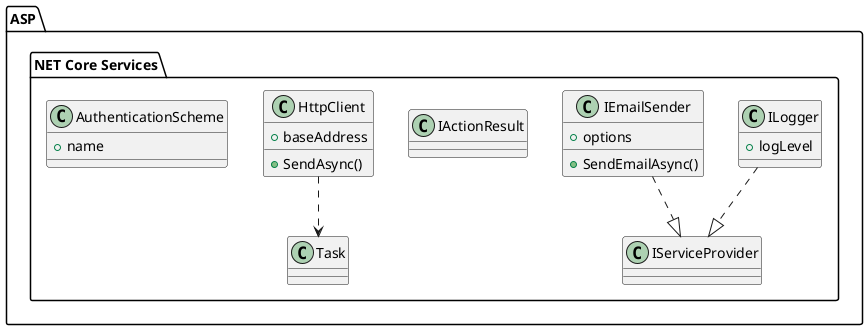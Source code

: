 @startuml PM_Model_Technology_ASP_NET_Core_Services
' PM: Technology ASP.NET Core Services Model

package "ASP.NET Core Services" {
    class ILogger {
        +logLevel
    }
    class IEmailSender {
        +options
        +SendEmailAsync()
    }
    class IServiceProvider
    class IActionResult
    class Task
    class HttpClient {
        +baseAddress
        +SendAsync()
    }
    class AuthenticationScheme {
        +name
    }
}

ILogger ..|> IServiceProvider
IEmailSender ..|> IServiceProvider
HttpClient ..> Task

@enduml